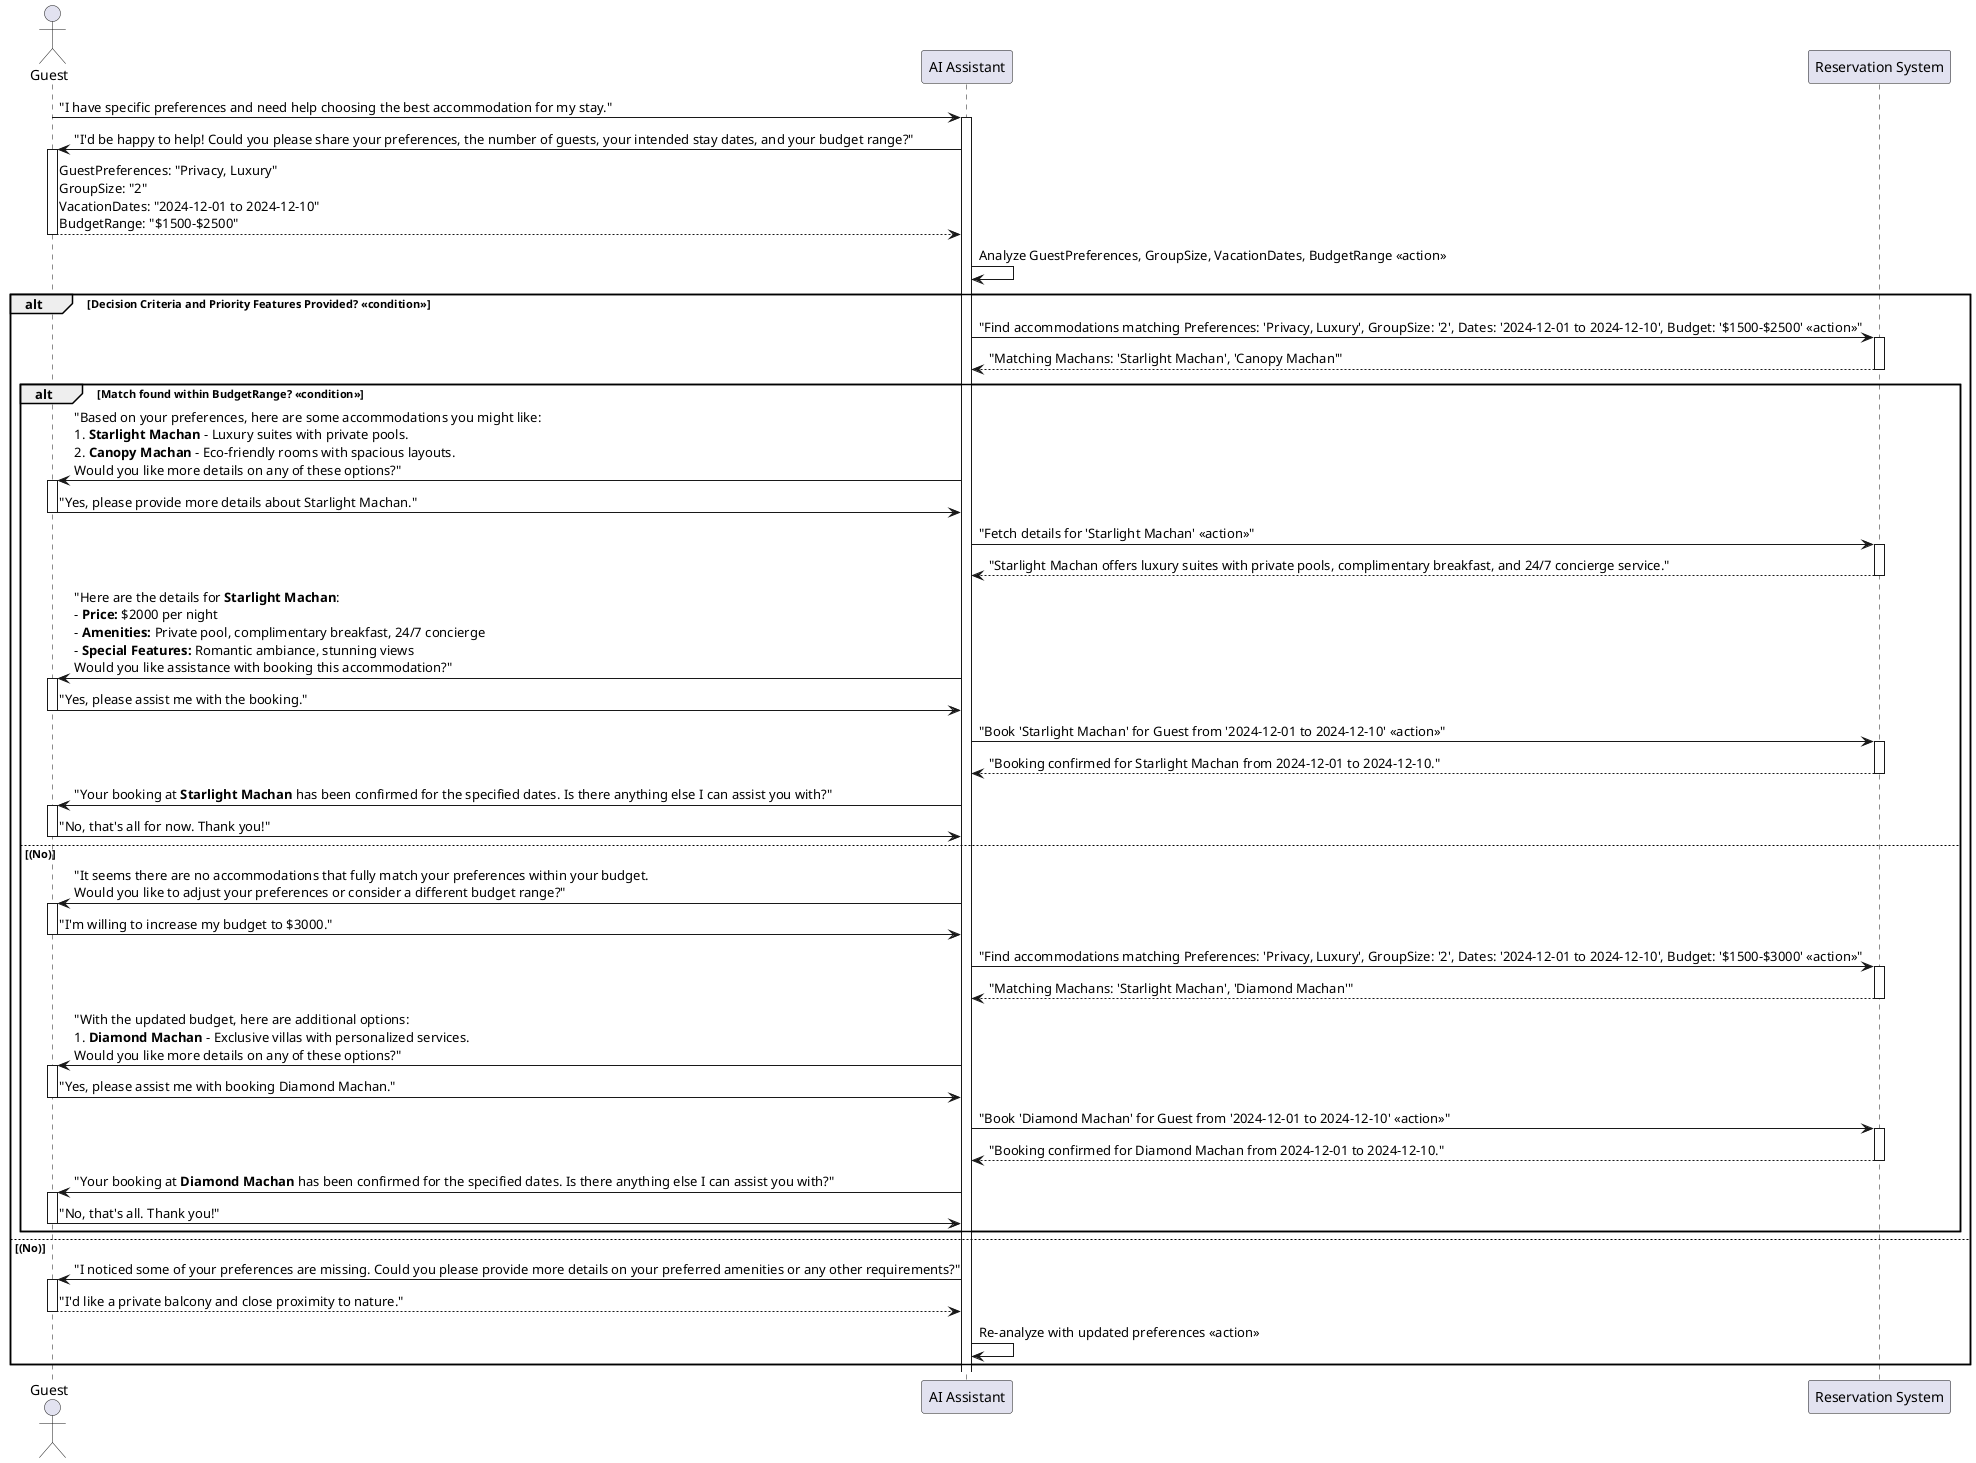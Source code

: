 @startuml
' Define participants
actor Guest
participant "AI Assistant" as Assistant
participant "Reservation System" as ReservationSystem

' Start of the interaction
Guest -> Assistant: "I have specific preferences and need help choosing the best accommodation for my stay."
activate Assistant

' Action: Collect GuestPreferences, GroupSize, VacationDates, BudgetRange
Assistant -> Guest: "I'd be happy to help! Could you please share your preferences, the number of guests, your intended stay dates, and your budget range?"
activate Guest

' Guest provides entities
Guest --> Assistant: GuestPreferences: "Privacy, Luxury"\nGroupSize: "2"\nVacationDates: "2024-12-01 to 2024-12-10"\nBudgetRange: "$1500-$2500"
deactivate Guest

' Action: Analyze and Match Preferences
Assistant -> Assistant: Analyze GuestPreferences, GroupSize, VacationDates, BudgetRange <<action>>

' Condition: Are Decision Criteria and Priority Features Provided?
alt Decision Criteria and Priority Features Provided? <<condition>>
    ' Action: Analyze and Match Preferences
    Assistant -> ReservationSystem: "Find accommodations matching Preferences: 'Privacy, Luxury', GroupSize: '2', Dates: '2024-12-01 to 2024-12-10', Budget: '$1500-$2500' <<action>>"
    activate ReservationSystem
    ReservationSystem --> Assistant: "Matching Machans: 'Starlight Machan', 'Canopy Machan'"
    deactivate ReservationSystem
    
    ' Condition: Match Between Preferences and Available Machans
    alt Match found within BudgetRange? <<condition>>
        ' Action: Provide Personalized Recommendations
        Assistant -> Guest: "Based on your preferences, here are some accommodations you might like:\n1. **Starlight Machan** - Luxury suites with private pools.\n2. **Canopy Machan** - Eco-friendly rooms with spacious layouts.\nWould you like more details on any of these options?"
        activate Guest
        
        ' Guest requests more details
        Guest -> Assistant: "Yes, please provide more details about Starlight Machan."
        deactivate Guest
        
        ' Action: Provide Detailed Accommodation Information
        Assistant -> ReservationSystem: "Fetch details for 'Starlight Machan' <<action>>"
        activate ReservationSystem
        ReservationSystem --> Assistant: "Starlight Machan offers luxury suites with private pools, complimentary breakfast, and 24/7 concierge service."
        deactivate ReservationSystem
        
        Assistant -> Guest: "Here are the details for **Starlight Machan**:\n- **Price:** $2000 per night\n- **Amenities:** Private pool, complimentary breakfast, 24/7 concierge\n- **Special Features:** Romantic ambiance, stunning views\nWould you like assistance with booking this accommodation?"
        activate Guest
        
        ' Guest decides to book
        Guest -> Assistant: "Yes, please assist me with the booking."
        deactivate Guest
        
        ' Action: Assist with Booking
        Assistant -> ReservationSystem: "Book 'Starlight Machan' for Guest from '2024-12-01 to 2024-12-10' <<action>>"
        activate ReservationSystem
        ReservationSystem --> Assistant: "Booking confirmed for Starlight Machan from 2024-12-01 to 2024-12-10."
        deactivate ReservationSystem
        
        Assistant -> Guest: "Your booking at **Starlight Machan** has been confirmed for the specified dates. Is there anything else I can assist you with?"
        activate Guest
        
        Guest -> Assistant: "No, that's all for now. Thank you!"
        deactivate Guest
    else (No)
        ' Action: Suggest Adjusting Preferences or Budget
        Assistant -> Guest: "It seems there are no accommodations that fully match your preferences within your budget.\nWould you like to adjust your preferences or consider a different budget range?"
        activate Guest
        
        ' Guest decides to adjust budget
        Guest -> Assistant: "I'm willing to increase my budget to $3000."
        deactivate Guest
        
        ' Action: Re-analyze and Provide Recommendations
        Assistant -> ReservationSystem: "Find accommodations matching Preferences: 'Privacy, Luxury', GroupSize: '2', Dates: '2024-12-01 to 2024-12-10', Budget: '$1500-$3000' <<action>>"
        activate ReservationSystem
        ReservationSystem --> Assistant: "Matching Machans: 'Starlight Machan', 'Diamond Machan'"
        deactivate ReservationSystem
        
        Assistant -> Guest: "With the updated budget, here are additional options:\n1. **Diamond Machan** - Exclusive villas with personalized services.\nWould you like more details on any of these options?"
        activate Guest
        
        ' Guest decides to book Diamond Machan
        Guest -> Assistant: "Yes, please assist me with booking Diamond Machan."
        deactivate Guest
        
        ' Action: Assist with Booking
        Assistant -> ReservationSystem: "Book 'Diamond Machan' for Guest from '2024-12-01 to 2024-12-10' <<action>>"
        activate ReservationSystem
        ReservationSystem --> Assistant: "Booking confirmed for Diamond Machan from 2024-12-01 to 2024-12-10."
        deactivate ReservationSystem
        
        Assistant -> Guest: "Your booking at **Diamond Machan** has been confirmed for the specified dates. Is there anything else I can assist you with?"
        activate Guest
        
        Guest -> Assistant: "No, that's all. Thank you!"
        deactivate Guest
    end alt
else (No)
    ' Action: Ask Clarifying Questions to Collect Missing Entities
    Assistant -> Guest: "I noticed some of your preferences are missing. Could you please provide more details on your preferred amenities or any other requirements?"
    activate Guest
    
    ' Guest provides missing entities
    Guest --> Assistant: "I'd like a private balcony and close proximity to nature."
    deactivate Guest
    
    ' Re-analyze and proceed as above (looping back)
    Assistant -> Assistant: Re-analyze with updated preferences <<action>>
    
    ' (For brevity, assume the assistant follows the same flow as above after collecting all entities)
    
    ' Final Interaction Steps would mirror the above paths based on new inputs
end alt

' Final State: Guest feels confident in booking decision (Handled within the above steps)

@enduml




## **2. Assistance with Complex Decision-Making**

### **Guest Intent:**

"There are so many options; can you help me decide which room is best for me?"

**Guest's Job to Be Done:**

Delegate the complexity of filtering through multiple accommodation options to an expert.

**Outcome for the Guest:**

Simplify the decision-making process and feel assured that the chosen option is optimal.

**Outcome for the Business:**

Facilitate a smoother booking process, reducing decision fatigue and increasing conversion rates.

**Compulsory Entities:**

- **DecisionCriteria**
    - **Type:** List of Strings
    - **Purpose:** Identify factors important to the guest.
    - **Possible Values:** "Price", "View", "Amenities", "Accessibility"
- **DecisionFatigueLevel**
    - **Type:** Boolean
    - **Purpose:** Recognize if the guest is overwhelmed.
    - **Possible Values:** Yes, No
- **PriorityFeatures**
    - **Type:** List of Strings
    - **Purpose:** Features the guest values most.
    - **Possible Values:** "Private balcony", "Close to nature", "Luxury bathroom"

**Key Conditions:**

- **High Decision Fatigue**
    - **Description:** Guest is experiencing difficulty in making a choice.
    - **Related Entities:** DecisionFatigueLevel
    - **Possible Values:** Yes

**Primary Actions:**

- **Simplify Options**
    - **Description:** Narrow down choices to top recommendations.
    - **Required Entities:** DecisionCriteria, PriorityFeatures
    - **Resulting State Change:** Reduced options list.
- **Provide Expert Guidance**
    - **Description:** Offer insights to aid decision-making.
    - **Required Entities:** Knowledge of Machans
    - **Resulting State Change:** Guest gains clarity.
- **Reassure the Guest**
    - **Description:** Build confidence in the recommended options.
    - **Required Entities:** Trust-building communication
    - **Resulting State Change:** Guest feels supported.

**Core Conversation Flow:**

- **Initial State:**
    
    Entities Collected: DecisionFatigueLevel = Yes
    
- **Action:** Acknowledge guest's feelings and offer assistance.
- **IF** PriorityFeatures are known **THEN**
    - **Action:** Recommend Machans that best meet these features.
- **ELSE**
    - **Action:** Ask about PriorityFeatures to tailor recommendations.
- **Final State:**
    
    Guest feels relieved and confident to make a booking decision.
    

**Critical Error Handling:**

- **Error:** Guest remains indecisive after recommendations.
    - **Recovery Action:** Suggest a virtual tour or provide additional testimonials.

**Evidence/Citation:**

- **Stakeholder Input:**
    - *Varun highlighted the need to assist guests overwhelmed by choices, helping them make decisions they trust (Meeting Transcript, 00:25).*

---
